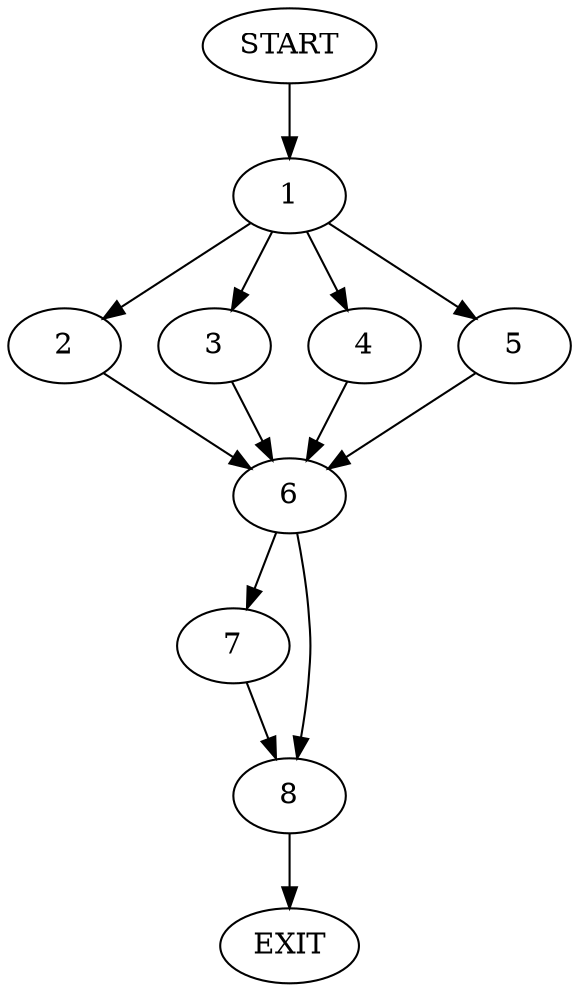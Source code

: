 digraph {
0 [label="START"]
9 [label="EXIT"]
0 -> 1
1 -> 2
1 -> 3
1 -> 4
1 -> 5
4 -> 6
5 -> 6
3 -> 6
2 -> 6
6 -> 7
6 -> 8
8 -> 9
7 -> 8
}
